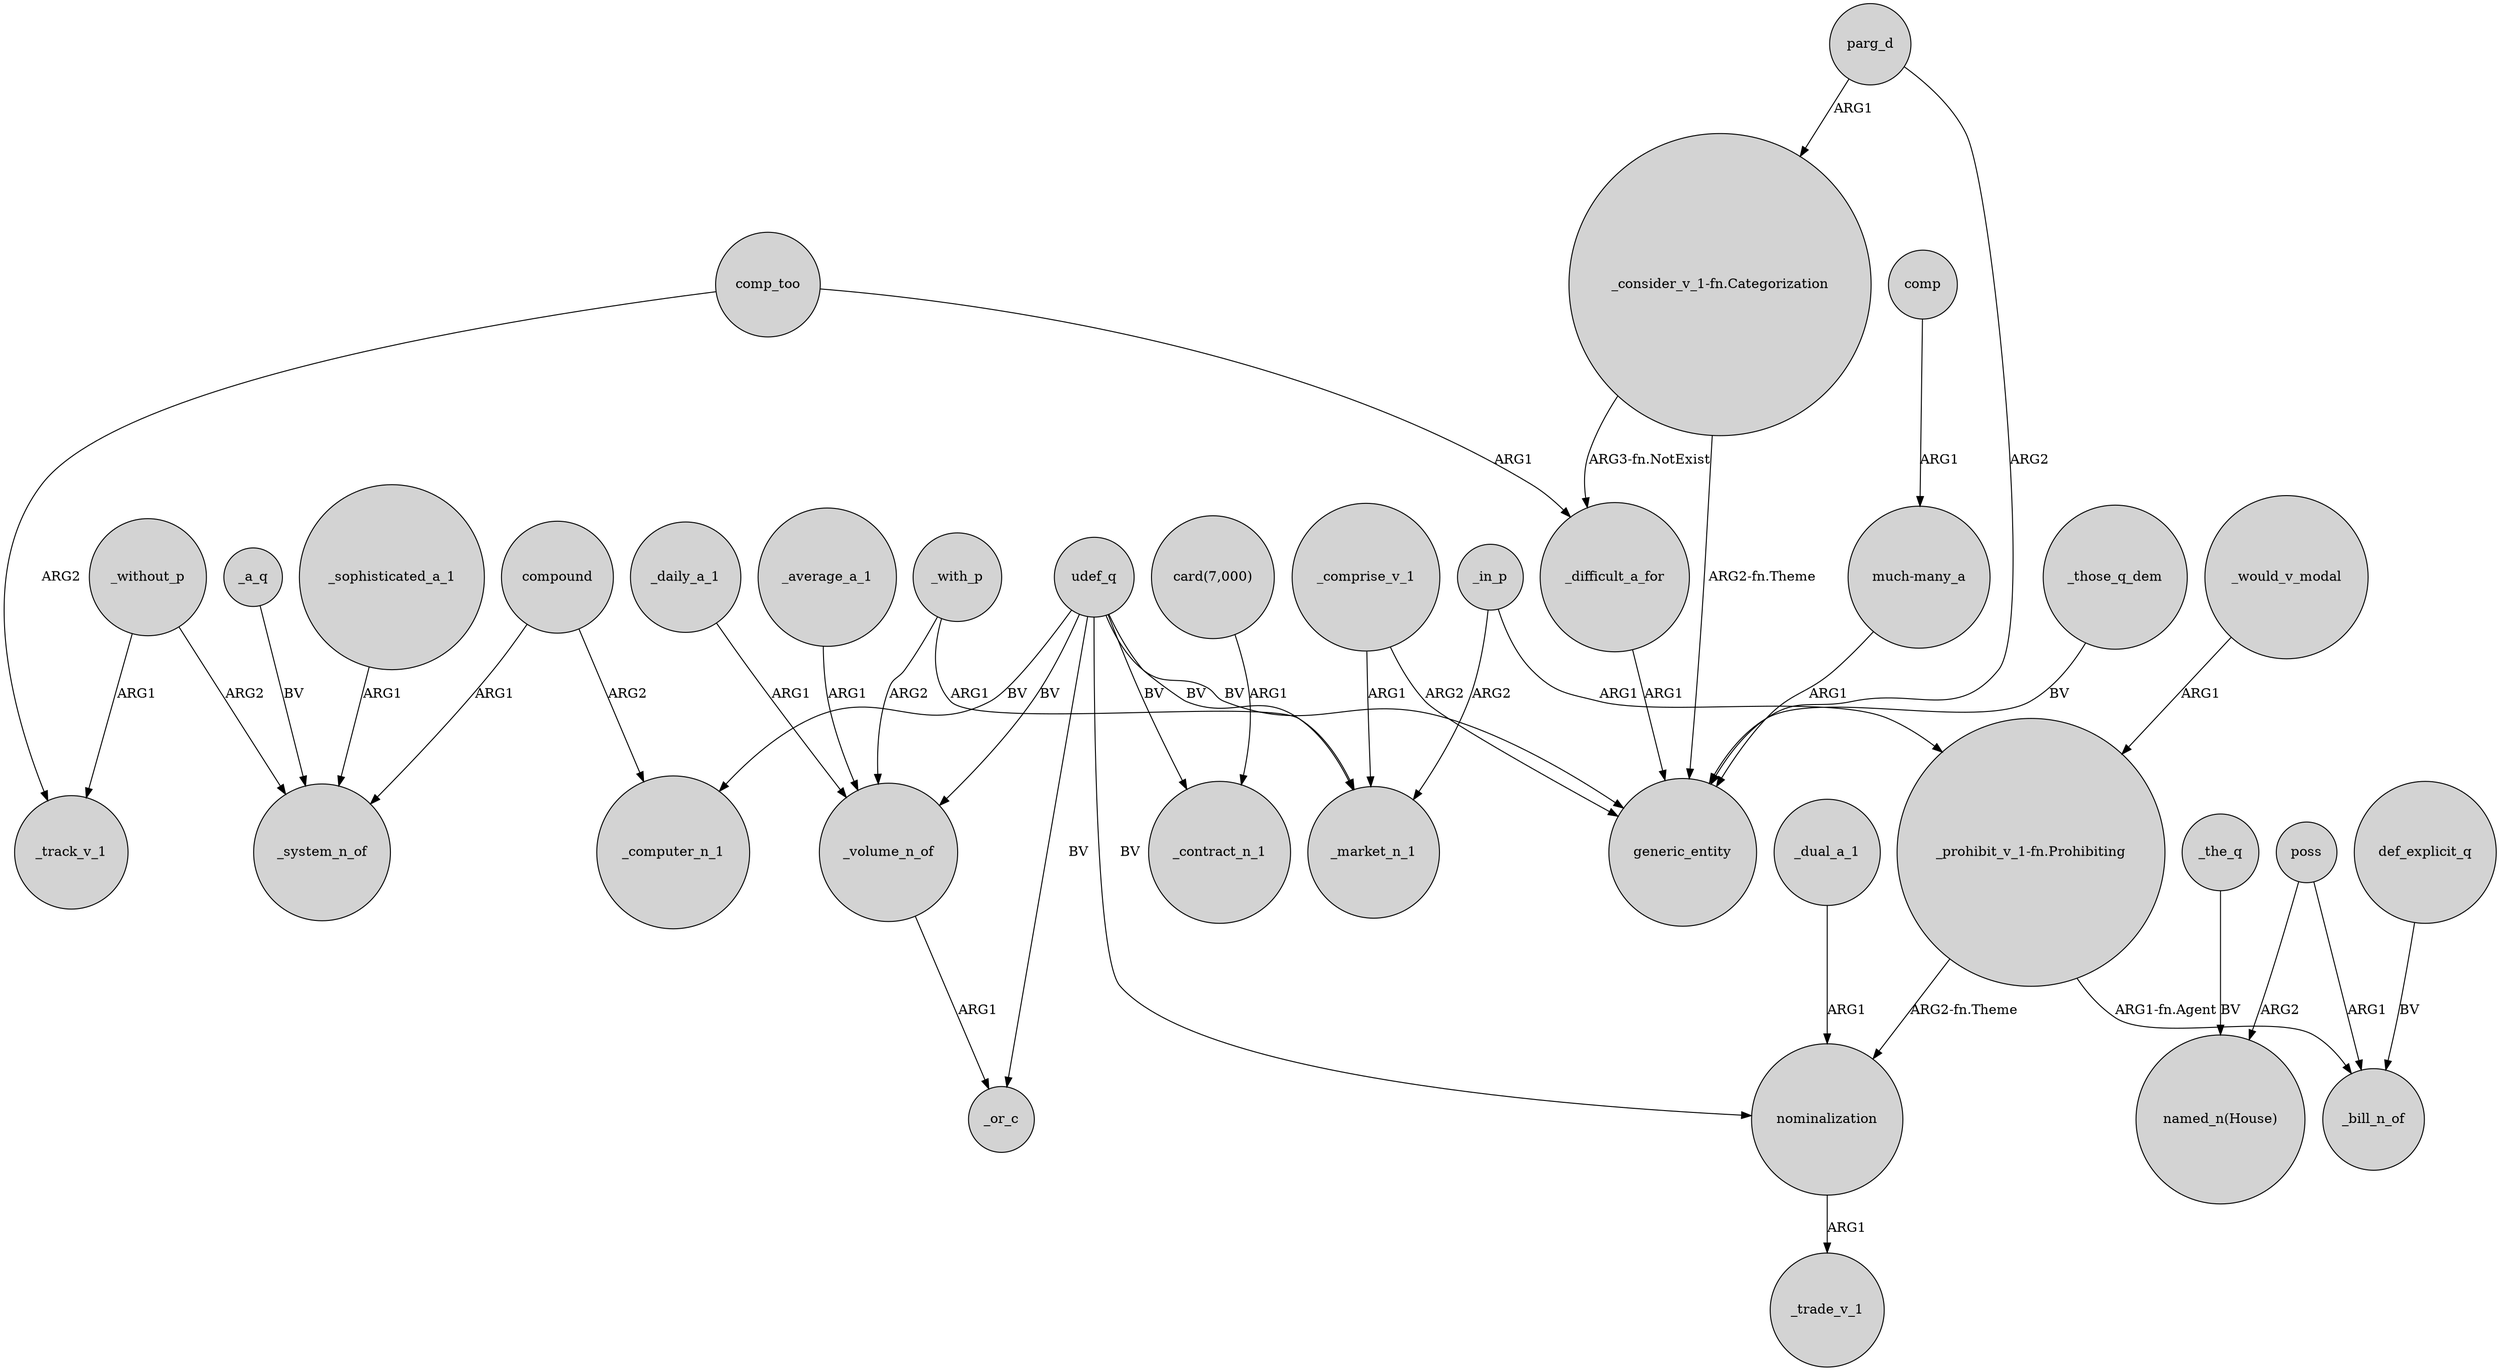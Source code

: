 digraph {
	node [shape=circle style=filled]
	comp_too -> _track_v_1 [label=ARG2]
	_with_p -> _market_n_1 [label=ARG1]
	udef_q -> generic_entity [label=BV]
	_comprise_v_1 -> generic_entity [label=ARG2]
	"_consider_v_1-fn.Categorization" -> generic_entity [label="ARG2-fn.Theme"]
	compound -> _system_n_of [label=ARG1]
	"much-many_a" -> generic_entity [label=ARG1]
	parg_d -> generic_entity [label=ARG2]
	udef_q -> _volume_n_of [label=BV]
	parg_d -> "_consider_v_1-fn.Categorization" [label=ARG1]
	"_prohibit_v_1-fn.Prohibiting" -> nominalization [label="ARG2-fn.Theme"]
	udef_q -> _market_n_1 [label=BV]
	_without_p -> _track_v_1 [label=ARG1]
	nominalization -> _trade_v_1 [label=ARG1]
	_average_a_1 -> _volume_n_of [label=ARG1]
	udef_q -> _or_c [label=BV]
	"_prohibit_v_1-fn.Prohibiting" -> _bill_n_of [label="ARG1-fn.Agent"]
	_the_q -> "named_n(House)" [label=BV]
	udef_q -> _computer_n_1 [label=BV]
	_comprise_v_1 -> _market_n_1 [label=ARG1]
	_difficult_a_for -> generic_entity [label=ARG1]
	compound -> _computer_n_1 [label=ARG2]
	_would_v_modal -> "_prohibit_v_1-fn.Prohibiting" [label=ARG1]
	comp -> "much-many_a" [label=ARG1]
	_without_p -> _system_n_of [label=ARG2]
	_volume_n_of -> _or_c [label=ARG1]
	_daily_a_1 -> _volume_n_of [label=ARG1]
	poss -> "named_n(House)" [label=ARG2]
	udef_q -> nominalization [label=BV]
	def_explicit_q -> _bill_n_of [label=BV]
	_a_q -> _system_n_of [label=BV]
	_in_p -> _market_n_1 [label=ARG2]
	poss -> _bill_n_of [label=ARG1]
	_dual_a_1 -> nominalization [label=ARG1]
	_with_p -> _volume_n_of [label=ARG2]
	_in_p -> "_prohibit_v_1-fn.Prohibiting" [label=ARG1]
	udef_q -> _contract_n_1 [label=BV]
	"_consider_v_1-fn.Categorization" -> _difficult_a_for [label="ARG3-fn.NotExist"]
	"card(7,000)" -> _contract_n_1 [label=ARG1]
	comp_too -> _difficult_a_for [label=ARG1]
	_those_q_dem -> generic_entity [label=BV]
	_sophisticated_a_1 -> _system_n_of [label=ARG1]
}
